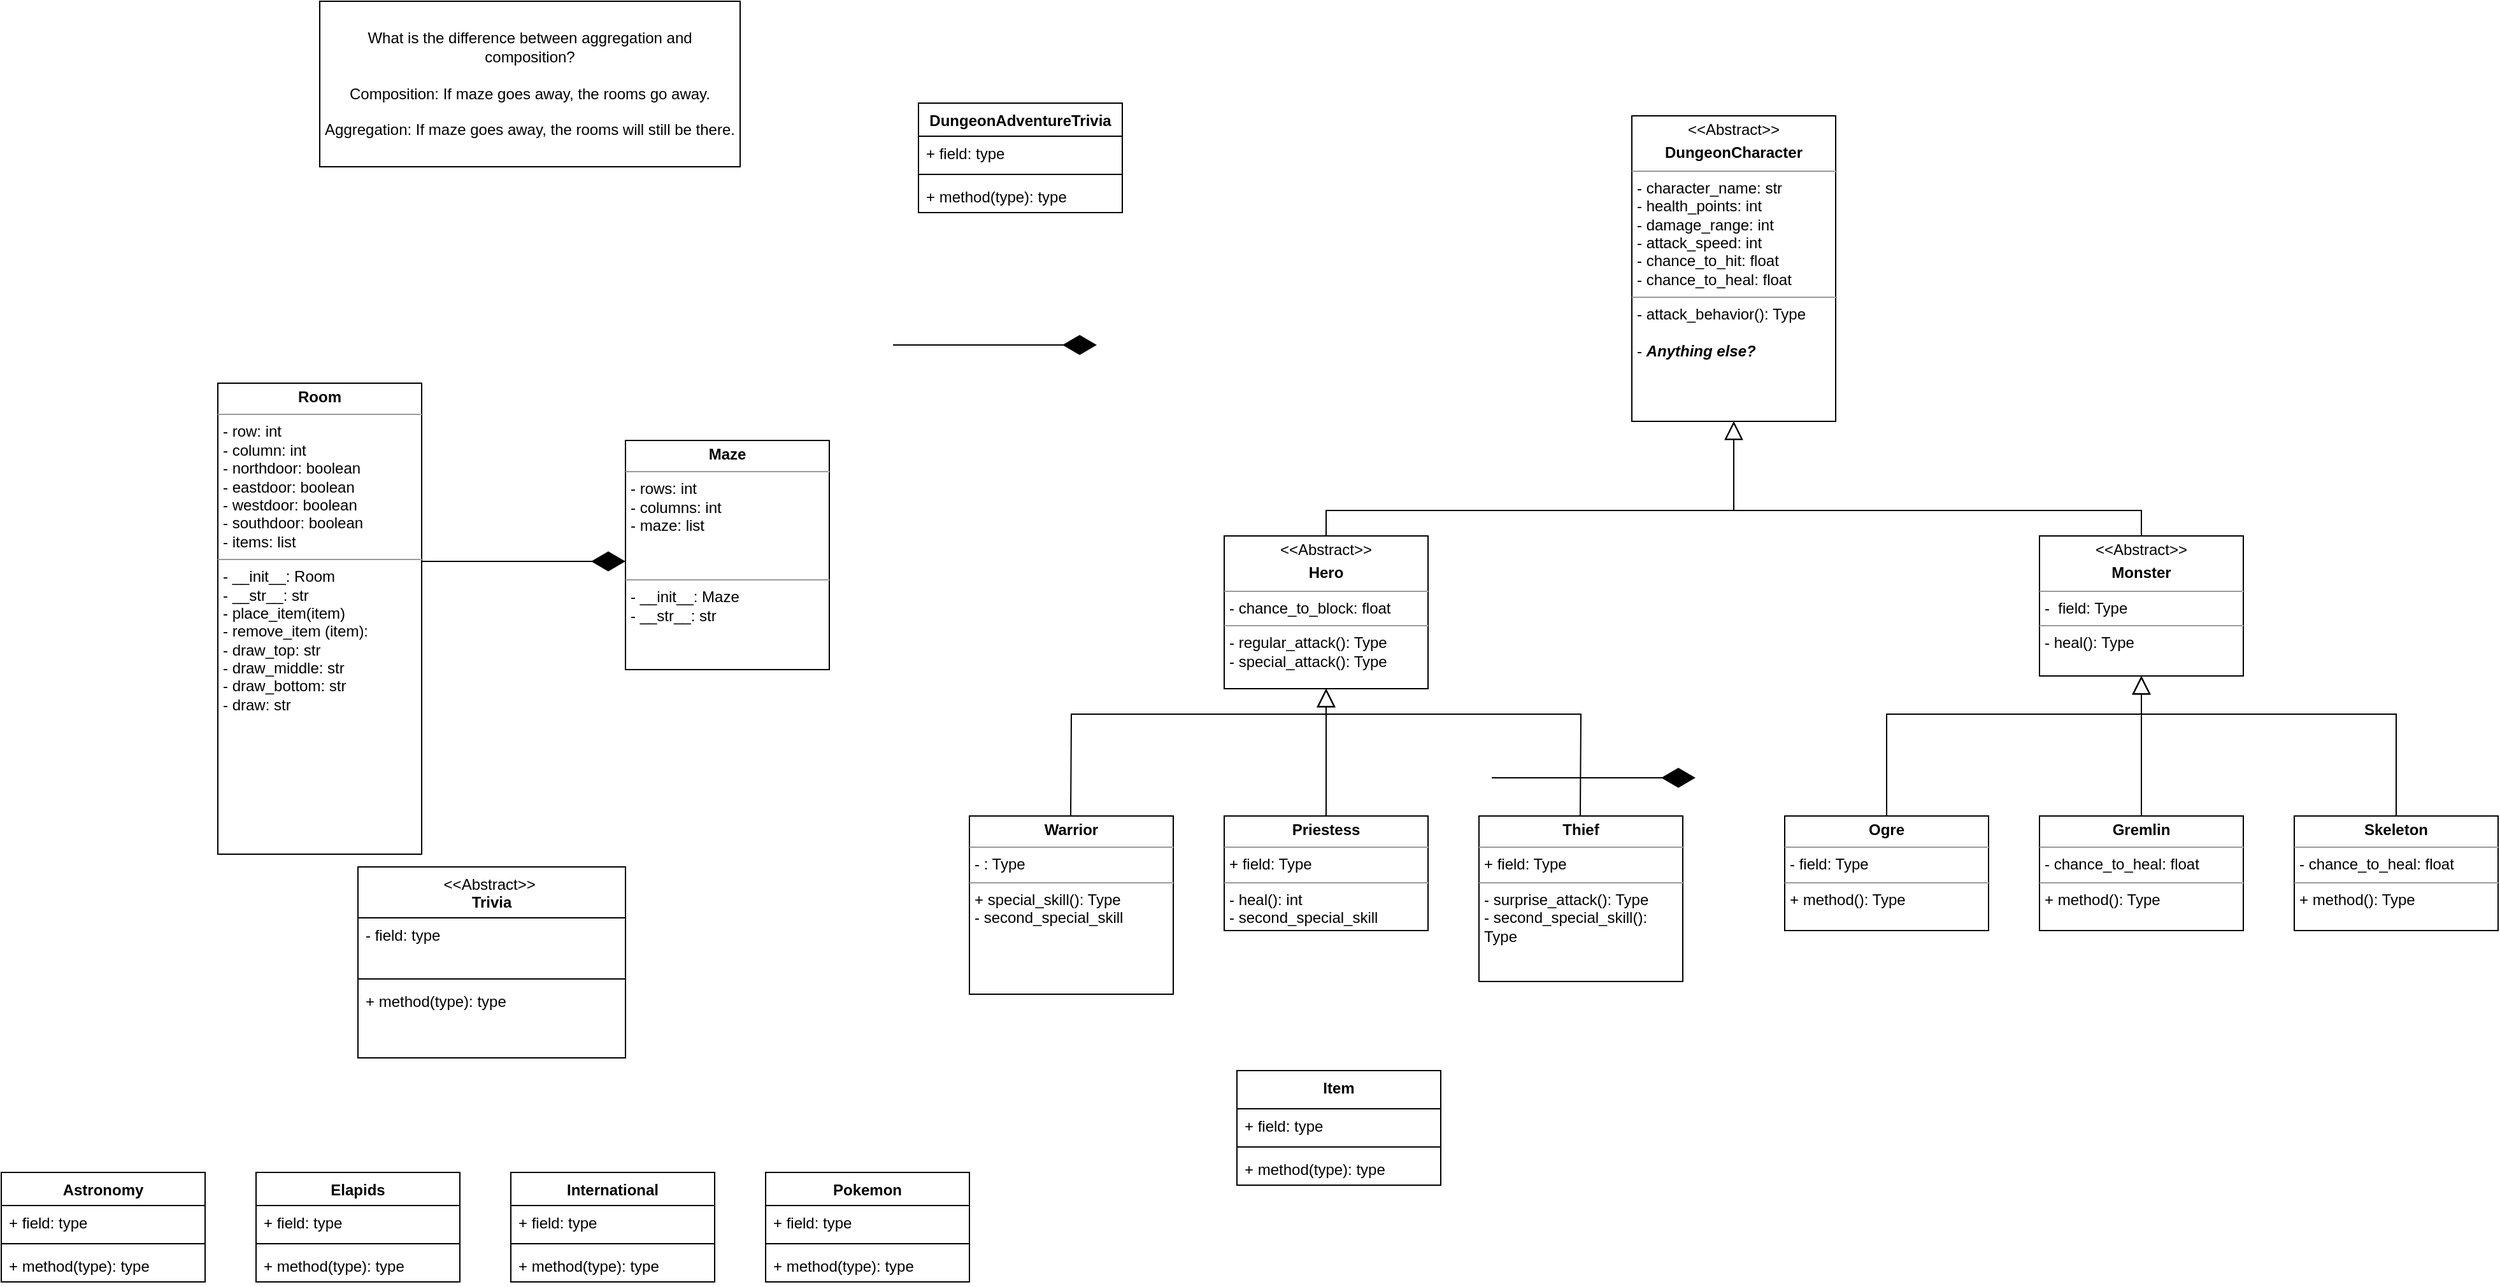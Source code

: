 <mxfile version="23.0.2" type="device">
  <diagram id="C5RBs43oDa-KdzZeNtuy" name="Page-1">
    <mxGraphModel dx="3328" dy="2013" grid="1" gridSize="10" guides="1" tooltips="1" connect="1" arrows="1" fold="1" page="1" pageScale="1" pageWidth="827" pageHeight="1169" math="0" shadow="0">
      <root>
        <mxCell id="WIyWlLk6GJQsqaUBKTNV-0" />
        <mxCell id="WIyWlLk6GJQsqaUBKTNV-1" parent="WIyWlLk6GJQsqaUBKTNV-0" />
        <mxCell id="2SQYG1B2E4VFdqfXbupN-0" value="&lt;p style=&quot;margin:0px;margin-top:4px;text-align:center;&quot;&gt;&lt;b&gt;Room&lt;/b&gt;&lt;/p&gt;&lt;hr size=&quot;1&quot;&gt;&lt;p style=&quot;margin:0px;margin-left:4px;&quot;&gt;- row: int&lt;/p&gt;&lt;p style=&quot;margin:0px;margin-left:4px;&quot;&gt;- column: int&lt;/p&gt;&lt;p style=&quot;margin:0px;margin-left:4px;&quot;&gt;- northdoor: boolean&lt;/p&gt;&lt;p style=&quot;margin:0px;margin-left:4px;&quot;&gt;- eastdoor: boolean&lt;/p&gt;&lt;p style=&quot;margin:0px;margin-left:4px;&quot;&gt;- westdoor: boolean&lt;/p&gt;&lt;p style=&quot;margin:0px;margin-left:4px;&quot;&gt;- southdoor: boolean&lt;/p&gt;&lt;p style=&quot;margin:0px;margin-left:4px;&quot;&gt;- items: list&lt;/p&gt;&lt;hr size=&quot;1&quot;&gt;&lt;p style=&quot;margin:0px;margin-left:4px;&quot;&gt;- __init__: Room&lt;/p&gt;&lt;p style=&quot;margin:0px;margin-left:4px;&quot;&gt;- __str__: str&lt;/p&gt;&lt;p style=&quot;margin:0px;margin-left:4px;&quot;&gt;- place_item(item)&lt;/p&gt;&lt;p style=&quot;margin:0px;margin-left:4px;&quot;&gt;- remove_item (item):&amp;nbsp;&lt;/p&gt;&lt;p style=&quot;margin:0px;margin-left:4px;&quot;&gt;- draw_top: str&lt;/p&gt;&lt;p style=&quot;margin:0px;margin-left:4px;&quot;&gt;- draw_middle: str&lt;/p&gt;&lt;p style=&quot;margin:0px;margin-left:4px;&quot;&gt;- draw_bottom: str&lt;/p&gt;&lt;p style=&quot;margin:0px;margin-left:4px;&quot;&gt;- draw: str&lt;/p&gt;&lt;p style=&quot;margin:0px;margin-left:4px;&quot;&gt;&lt;br&gt;&lt;/p&gt;&lt;p style=&quot;margin:0px;margin-left:4px;&quot;&gt;&lt;br&gt;&lt;/p&gt;&lt;p style=&quot;margin:0px;margin-left:4px;&quot;&gt;&lt;br&gt;&lt;/p&gt;" style="verticalAlign=top;align=left;overflow=fill;fontSize=12;fontFamily=Helvetica;html=1;whiteSpace=wrap;" parent="WIyWlLk6GJQsqaUBKTNV-1" vertex="1">
          <mxGeometry x="-750" y="60" width="160" height="370" as="geometry" />
        </mxCell>
        <mxCell id="2SQYG1B2E4VFdqfXbupN-1" value="&lt;p style=&quot;border-color: var(--border-color); margin: 4px 0px 0px; text-align: center;&quot;&gt;&amp;lt;&amp;lt;Abstract&amp;gt;&amp;gt;&lt;/p&gt;&lt;p style=&quot;margin:0px;margin-top:4px;text-align:center;&quot;&gt;&lt;b&gt;Hero&lt;/b&gt;&lt;/p&gt;&lt;hr size=&quot;1&quot;&gt;&lt;p style=&quot;margin:0px;margin-left:4px;&quot;&gt;- chance_to_block: float&lt;/p&gt;&lt;hr size=&quot;1&quot;&gt;&lt;p style=&quot;margin:0px;margin-left:4px;&quot;&gt;- regular_attack(): Type&lt;/p&gt;&lt;p style=&quot;margin:0px;margin-left:4px;&quot;&gt;- special_attack(): Type&lt;/p&gt;" style="verticalAlign=top;align=left;overflow=fill;fontSize=12;fontFamily=Helvetica;html=1;whiteSpace=wrap;" parent="WIyWlLk6GJQsqaUBKTNV-1" vertex="1">
          <mxGeometry x="40" y="180" width="160" height="120" as="geometry" />
        </mxCell>
        <mxCell id="2SQYG1B2E4VFdqfXbupN-7" value="&lt;p style=&quot;margin:0px;margin-top:4px;text-align:center;&quot;&gt;&lt;b&gt;Maze&lt;/b&gt;&lt;/p&gt;&lt;hr size=&quot;1&quot;&gt;&lt;p style=&quot;margin:0px;margin-left:4px;&quot;&gt;- rows: int&lt;/p&gt;&lt;p style=&quot;margin:0px;margin-left:4px;&quot;&gt;- columns: int&lt;/p&gt;&lt;p style=&quot;margin:0px;margin-left:4px;&quot;&gt;- maze: list&lt;/p&gt;&lt;p style=&quot;margin:0px;margin-left:4px;&quot;&gt;&lt;br&gt;&lt;/p&gt;&lt;p style=&quot;margin:0px;margin-left:4px;&quot;&gt;&lt;br&gt;&lt;/p&gt;&lt;hr size=&quot;1&quot;&gt;&lt;p style=&quot;margin:0px;margin-left:4px;&quot;&gt;- __init__: Maze&lt;/p&gt;&lt;p style=&quot;margin:0px;margin-left:4px;&quot;&gt;- __str__: str&lt;/p&gt;" style="verticalAlign=top;align=left;overflow=fill;fontSize=12;fontFamily=Helvetica;html=1;whiteSpace=wrap;" parent="WIyWlLk6GJQsqaUBKTNV-1" vertex="1">
          <mxGeometry x="-430" y="105" width="160" height="180" as="geometry" />
        </mxCell>
        <mxCell id="T3Q15eoxekqwQcmFbdD2-0" value="&lt;p style=&quot;margin:0px;margin-top:4px;text-align:center;&quot;&gt;&amp;lt;&amp;lt;Abstract&amp;gt;&amp;gt;&lt;/p&gt;&lt;p style=&quot;margin:0px;margin-top:4px;text-align:center;&quot;&gt;&lt;b&gt;DungeonCharacter&lt;/b&gt;&lt;/p&gt;&lt;hr size=&quot;1&quot;&gt;&lt;p style=&quot;margin:0px;margin-left:4px;&quot;&gt;- character_name: str&lt;/p&gt;&lt;p style=&quot;margin:0px;margin-left:4px;&quot;&gt;- health_points: int&lt;/p&gt;&lt;p style=&quot;margin:0px;margin-left:4px;&quot;&gt;- damage_range: int&lt;/p&gt;&lt;p style=&quot;margin:0px;margin-left:4px;&quot;&gt;- attack_speed: int&lt;/p&gt;&lt;p style=&quot;margin:0px;margin-left:4px;&quot;&gt;- chance_to_hit: float&lt;/p&gt;&lt;p style=&quot;margin:0px;margin-left:4px;&quot;&gt;- chance_to_heal: float&lt;/p&gt;&lt;hr size=&quot;1&quot;&gt;&lt;p style=&quot;margin:0px;margin-left:4px;&quot;&gt;- attack_behavior(): Type&lt;/p&gt;&lt;p style=&quot;margin:0px;margin-left:4px;&quot;&gt;&lt;br&gt;&lt;/p&gt;&lt;p style=&quot;margin:0px;margin-left:4px;&quot;&gt;- &lt;i&gt;&lt;b&gt;Anything else?&lt;/b&gt;&lt;/i&gt;&lt;/p&gt;" style="verticalAlign=top;align=left;overflow=fill;fontSize=12;fontFamily=Helvetica;html=1;whiteSpace=wrap;" parent="WIyWlLk6GJQsqaUBKTNV-1" vertex="1">
          <mxGeometry x="360" y="-150" width="160" height="240" as="geometry" />
        </mxCell>
        <mxCell id="T3Q15eoxekqwQcmFbdD2-1" value="" style="edgeStyle=none;html=1;endSize=12;endArrow=block;endFill=0;rounded=0;exitX=0.5;exitY=0;exitDx=0;exitDy=0;entryX=0.5;entryY=1;entryDx=0;entryDy=0;" parent="WIyWlLk6GJQsqaUBKTNV-1" source="2SQYG1B2E4VFdqfXbupN-1" target="T3Q15eoxekqwQcmFbdD2-0" edge="1">
          <mxGeometry width="160" relative="1" as="geometry">
            <mxPoint x="100" y="70" as="sourcePoint" />
            <mxPoint x="100" y="230" as="targetPoint" />
            <Array as="points">
              <mxPoint x="120" y="160" />
              <mxPoint x="440" y="160" />
            </Array>
          </mxGeometry>
        </mxCell>
        <mxCell id="T3Q15eoxekqwQcmFbdD2-3" value="&lt;p style=&quot;border-color: var(--border-color); margin: 4px 0px 0px; text-align: center;&quot;&gt;&amp;lt;&amp;lt;Abstract&amp;gt;&amp;gt;&lt;/p&gt;&lt;p style=&quot;margin:0px;margin-top:4px;text-align:center;&quot;&gt;&lt;b&gt;Monster&lt;/b&gt;&lt;/p&gt;&lt;hr size=&quot;1&quot;&gt;&lt;p style=&quot;margin:0px;margin-left:4px;&quot;&gt;-&amp;nbsp; field: Type&lt;/p&gt;&lt;hr size=&quot;1&quot;&gt;&lt;p style=&quot;margin:0px;margin-left:4px;&quot;&gt;- heal(): Type&lt;/p&gt;" style="verticalAlign=top;align=left;overflow=fill;fontSize=12;fontFamily=Helvetica;html=1;whiteSpace=wrap;" parent="WIyWlLk6GJQsqaUBKTNV-1" vertex="1">
          <mxGeometry x="680" y="180" width="160" height="110" as="geometry" />
        </mxCell>
        <mxCell id="T3Q15eoxekqwQcmFbdD2-4" value="" style="edgeStyle=none;html=1;endSize=12;endArrow=block;endFill=0;rounded=0;exitX=0.5;exitY=0;exitDx=0;exitDy=0;entryX=0.5;entryY=1;entryDx=0;entryDy=0;" parent="WIyWlLk6GJQsqaUBKTNV-1" source="T3Q15eoxekqwQcmFbdD2-3" target="T3Q15eoxekqwQcmFbdD2-0" edge="1">
          <mxGeometry width="160" relative="1" as="geometry">
            <mxPoint x="150" y="220" as="sourcePoint" />
            <mxPoint x="270" y="130" as="targetPoint" />
            <Array as="points">
              <mxPoint x="760" y="160" />
              <mxPoint x="440" y="160" />
            </Array>
          </mxGeometry>
        </mxCell>
        <mxCell id="T3Q15eoxekqwQcmFbdD2-5" value="&lt;p style=&quot;margin:0px;margin-top:4px;text-align:center;&quot;&gt;&lt;b&gt;Warrior&lt;/b&gt;&lt;/p&gt;&lt;hr size=&quot;1&quot;&gt;&lt;p style=&quot;margin:0px;margin-left:4px;&quot;&gt;-&amp;nbsp;: Type&lt;/p&gt;&lt;hr size=&quot;1&quot;&gt;&lt;p style=&quot;margin:0px;margin-left:4px;&quot;&gt;+ special_skill(): Type&lt;/p&gt;&lt;p style=&quot;margin:0px;margin-left:4px;&quot;&gt;- second_special_skill&lt;/p&gt;" style="verticalAlign=top;align=left;overflow=fill;fontSize=12;fontFamily=Helvetica;html=1;whiteSpace=wrap;" parent="WIyWlLk6GJQsqaUBKTNV-1" vertex="1">
          <mxGeometry x="-160" y="400" width="160" height="140" as="geometry" />
        </mxCell>
        <mxCell id="T3Q15eoxekqwQcmFbdD2-6" value="&lt;p style=&quot;margin:0px;margin-top:4px;text-align:center;&quot;&gt;&lt;b&gt;Priestess&lt;/b&gt;&lt;/p&gt;&lt;hr size=&quot;1&quot;&gt;&lt;p style=&quot;margin:0px;margin-left:4px;&quot;&gt;+ field: Type&lt;/p&gt;&lt;hr size=&quot;1&quot;&gt;&lt;p style=&quot;margin:0px;margin-left:4px;&quot;&gt;- heal(): int&lt;/p&gt;&lt;p style=&quot;margin:0px;margin-left:4px;&quot;&gt;- second_special_skill&lt;/p&gt;" style="verticalAlign=top;align=left;overflow=fill;fontSize=12;fontFamily=Helvetica;html=1;whiteSpace=wrap;" parent="WIyWlLk6GJQsqaUBKTNV-1" vertex="1">
          <mxGeometry x="40" y="400" width="160" height="90" as="geometry" />
        </mxCell>
        <mxCell id="T3Q15eoxekqwQcmFbdD2-7" value="&lt;p style=&quot;margin:0px;margin-top:4px;text-align:center;&quot;&gt;&lt;b&gt;Thief&lt;/b&gt;&lt;/p&gt;&lt;hr size=&quot;1&quot;&gt;&lt;p style=&quot;margin:0px;margin-left:4px;&quot;&gt;+ field: Type&lt;/p&gt;&lt;hr size=&quot;1&quot;&gt;&lt;p style=&quot;margin:0px;margin-left:4px;&quot;&gt;- surprise_attack(): Type&lt;/p&gt;&lt;p style=&quot;margin:0px;margin-left:4px;&quot;&gt;- second_special_skill(): Type&lt;/p&gt;" style="verticalAlign=top;align=left;overflow=fill;fontSize=12;fontFamily=Helvetica;html=1;whiteSpace=wrap;" parent="WIyWlLk6GJQsqaUBKTNV-1" vertex="1">
          <mxGeometry x="240" y="400" width="160" height="130" as="geometry" />
        </mxCell>
        <mxCell id="T3Q15eoxekqwQcmFbdD2-8" value="" style="edgeStyle=none;html=1;endSize=12;endArrow=block;endFill=0;rounded=0;entryX=0.5;entryY=1;entryDx=0;entryDy=0;exitX=0.5;exitY=0;exitDx=0;exitDy=0;" parent="WIyWlLk6GJQsqaUBKTNV-1" source="T3Q15eoxekqwQcmFbdD2-6" target="2SQYG1B2E4VFdqfXbupN-1" edge="1">
          <mxGeometry width="160" relative="1" as="geometry">
            <mxPoint x="310" y="270" as="sourcePoint" />
            <mxPoint x="470" y="270" as="targetPoint" />
          </mxGeometry>
        </mxCell>
        <mxCell id="T3Q15eoxekqwQcmFbdD2-9" value="" style="edgeStyle=none;html=1;endSize=12;endArrow=block;endFill=0;rounded=0;exitX=0.5;exitY=0;exitDx=0;exitDy=0;" parent="WIyWlLk6GJQsqaUBKTNV-1" edge="1">
          <mxGeometry width="160" relative="1" as="geometry">
            <mxPoint x="-80.5" y="400" as="sourcePoint" />
            <mxPoint x="120" y="300" as="targetPoint" />
            <Array as="points">
              <mxPoint x="-80" y="320" />
              <mxPoint x="120" y="320" />
            </Array>
          </mxGeometry>
        </mxCell>
        <mxCell id="T3Q15eoxekqwQcmFbdD2-10" value="&lt;p style=&quot;margin:0px;margin-top:4px;text-align:center;&quot;&gt;&lt;b&gt;Ogre&lt;/b&gt;&lt;/p&gt;&lt;hr size=&quot;1&quot;&gt;&lt;p style=&quot;margin:0px;margin-left:4px;&quot;&gt;- field: Type&lt;/p&gt;&lt;hr size=&quot;1&quot;&gt;&lt;p style=&quot;margin:0px;margin-left:4px;&quot;&gt;+ method(): Type&lt;/p&gt;" style="verticalAlign=top;align=left;overflow=fill;fontSize=12;fontFamily=Helvetica;html=1;whiteSpace=wrap;" parent="WIyWlLk6GJQsqaUBKTNV-1" vertex="1">
          <mxGeometry x="480" y="400" width="160" height="90" as="geometry" />
        </mxCell>
        <mxCell id="T3Q15eoxekqwQcmFbdD2-11" value="&lt;p style=&quot;margin:0px;margin-top:4px;text-align:center;&quot;&gt;&lt;b&gt;Gremlin&lt;/b&gt;&lt;/p&gt;&lt;hr size=&quot;1&quot;&gt;&lt;p style=&quot;margin:0px;margin-left:4px;&quot;&gt;- chance_to_heal: float&lt;br&gt;&lt;/p&gt;&lt;hr size=&quot;1&quot;&gt;&lt;p style=&quot;margin:0px;margin-left:4px;&quot;&gt;+ method(): Type&lt;/p&gt;" style="verticalAlign=top;align=left;overflow=fill;fontSize=12;fontFamily=Helvetica;html=1;whiteSpace=wrap;" parent="WIyWlLk6GJQsqaUBKTNV-1" vertex="1">
          <mxGeometry x="680" y="400" width="160" height="90" as="geometry" />
        </mxCell>
        <mxCell id="T3Q15eoxekqwQcmFbdD2-12" value="&lt;p style=&quot;margin:0px;margin-top:4px;text-align:center;&quot;&gt;&lt;b&gt;Skeleton&lt;/b&gt;&lt;/p&gt;&lt;hr size=&quot;1&quot;&gt;&lt;p style=&quot;margin:0px;margin-left:4px;&quot;&gt;- chance_to_heal: float&lt;br&gt;&lt;/p&gt;&lt;hr size=&quot;1&quot;&gt;&lt;p style=&quot;margin:0px;margin-left:4px;&quot;&gt;+ method(): Type&lt;/p&gt;" style="verticalAlign=top;align=left;overflow=fill;fontSize=12;fontFamily=Helvetica;html=1;whiteSpace=wrap;" parent="WIyWlLk6GJQsqaUBKTNV-1" vertex="1">
          <mxGeometry x="880" y="400" width="160" height="90" as="geometry" />
        </mxCell>
        <mxCell id="T3Q15eoxekqwQcmFbdD2-13" value="" style="edgeStyle=none;html=1;endSize=12;endArrow=block;endFill=0;rounded=0;exitX=0.5;exitY=0;exitDx=0;exitDy=0;entryX=0.5;entryY=1;entryDx=0;entryDy=0;" parent="WIyWlLk6GJQsqaUBKTNV-1" target="T3Q15eoxekqwQcmFbdD2-3" edge="1">
          <mxGeometry width="160" relative="1" as="geometry">
            <mxPoint x="760" y="400" as="sourcePoint" />
            <mxPoint x="770" y="320" as="targetPoint" />
          </mxGeometry>
        </mxCell>
        <mxCell id="T3Q15eoxekqwQcmFbdD2-14" value="" style="edgeStyle=elbowEdgeStyle;html=1;endSize=12;endArrow=block;endFill=0;rounded=0;exitX=0.5;exitY=0;exitDx=0;exitDy=0;elbow=vertical;entryX=0.5;entryY=1;entryDx=0;entryDy=0;" parent="WIyWlLk6GJQsqaUBKTNV-1" target="T3Q15eoxekqwQcmFbdD2-3" edge="1">
          <mxGeometry width="160" relative="1" as="geometry">
            <mxPoint x="560" y="400" as="sourcePoint" />
            <mxPoint x="800" y="300" as="targetPoint" />
            <Array as="points">
              <mxPoint x="660.5" y="320" />
            </Array>
          </mxGeometry>
        </mxCell>
        <mxCell id="T3Q15eoxekqwQcmFbdD2-15" value="" style="edgeStyle=none;html=1;endSize=12;endArrow=block;endFill=0;rounded=0;exitX=0.5;exitY=0;exitDx=0;exitDy=0;entryX=0.5;entryY=1;entryDx=0;entryDy=0;" parent="WIyWlLk6GJQsqaUBKTNV-1" source="T3Q15eoxekqwQcmFbdD2-12" target="T3Q15eoxekqwQcmFbdD2-3" edge="1">
          <mxGeometry width="160" relative="1" as="geometry">
            <mxPoint x="999.5" y="400" as="sourcePoint" />
            <mxPoint x="800" y="290" as="targetPoint" />
            <Array as="points">
              <mxPoint x="960" y="320" />
              <mxPoint x="760" y="320" />
            </Array>
          </mxGeometry>
        </mxCell>
        <mxCell id="T3Q15eoxekqwQcmFbdD2-16" value="" style="edgeStyle=none;html=1;endSize=12;endArrow=block;endFill=0;rounded=0;exitX=0.5;exitY=0;exitDx=0;exitDy=0;" parent="WIyWlLk6GJQsqaUBKTNV-1" edge="1">
          <mxGeometry width="160" relative="1" as="geometry">
            <mxPoint x="319.5" y="400" as="sourcePoint" />
            <mxPoint x="120" y="300" as="targetPoint" />
            <Array as="points">
              <mxPoint x="320" y="320" />
              <mxPoint x="120" y="320" />
            </Array>
          </mxGeometry>
        </mxCell>
        <mxCell id="T3Q15eoxekqwQcmFbdD2-17" value="DungeonAdventureTrivia" style="swimlane;fontStyle=1;align=center;verticalAlign=top;childLayout=stackLayout;horizontal=1;startSize=26;horizontalStack=0;resizeParent=1;resizeParentMax=0;resizeLast=0;collapsible=1;marginBottom=0;whiteSpace=wrap;html=1;" parent="WIyWlLk6GJQsqaUBKTNV-1" vertex="1">
          <mxGeometry x="-200" y="-160" width="160" height="86" as="geometry">
            <mxRectangle x="-130" y="630" width="100" height="30" as="alternateBounds" />
          </mxGeometry>
        </mxCell>
        <mxCell id="T3Q15eoxekqwQcmFbdD2-18" value="+ field: type" style="text;strokeColor=none;fillColor=none;align=left;verticalAlign=top;spacingLeft=4;spacingRight=4;overflow=hidden;rotatable=0;points=[[0,0.5],[1,0.5]];portConstraint=eastwest;whiteSpace=wrap;html=1;" parent="T3Q15eoxekqwQcmFbdD2-17" vertex="1">
          <mxGeometry y="26" width="160" height="26" as="geometry" />
        </mxCell>
        <mxCell id="T3Q15eoxekqwQcmFbdD2-19" value="" style="line;strokeWidth=1;fillColor=none;align=left;verticalAlign=middle;spacingTop=-1;spacingLeft=3;spacingRight=3;rotatable=0;labelPosition=right;points=[];portConstraint=eastwest;strokeColor=inherit;" parent="T3Q15eoxekqwQcmFbdD2-17" vertex="1">
          <mxGeometry y="52" width="160" height="8" as="geometry" />
        </mxCell>
        <mxCell id="T3Q15eoxekqwQcmFbdD2-20" value="+ method(type): type" style="text;strokeColor=none;fillColor=none;align=left;verticalAlign=top;spacingLeft=4;spacingRight=4;overflow=hidden;rotatable=0;points=[[0,0.5],[1,0.5]];portConstraint=eastwest;whiteSpace=wrap;html=1;" parent="T3Q15eoxekqwQcmFbdD2-17" vertex="1">
          <mxGeometry y="60" width="160" height="26" as="geometry" />
        </mxCell>
        <mxCell id="T3Q15eoxekqwQcmFbdD2-21" value="&lt;span style=&quot;font-weight: normal;&quot;&gt;&amp;lt;&amp;lt;Abstract&amp;gt;&amp;gt;&amp;nbsp;&lt;/span&gt;&lt;br&gt;Trivia" style="swimlane;fontStyle=1;align=center;verticalAlign=top;childLayout=stackLayout;horizontal=1;startSize=40;horizontalStack=0;resizeParent=1;resizeParentMax=0;resizeLast=0;collapsible=1;marginBottom=0;whiteSpace=wrap;html=1;" parent="WIyWlLk6GJQsqaUBKTNV-1" vertex="1">
          <mxGeometry x="-640" y="440" width="210" height="150" as="geometry">
            <mxRectangle x="-130" y="630" width="100" height="30" as="alternateBounds" />
          </mxGeometry>
        </mxCell>
        <mxCell id="T3Q15eoxekqwQcmFbdD2-22" value="- field: type" style="text;strokeColor=none;fillColor=none;align=left;verticalAlign=top;spacingLeft=4;spacingRight=4;overflow=hidden;rotatable=0;points=[[0,0.5],[1,0.5]];portConstraint=eastwest;whiteSpace=wrap;html=1;" parent="T3Q15eoxekqwQcmFbdD2-21" vertex="1">
          <mxGeometry y="40" width="210" height="44" as="geometry" />
        </mxCell>
        <mxCell id="T3Q15eoxekqwQcmFbdD2-23" value="" style="line;strokeWidth=1;fillColor=none;align=left;verticalAlign=middle;spacingTop=-1;spacingLeft=3;spacingRight=3;rotatable=0;labelPosition=right;points=[];portConstraint=eastwest;strokeColor=inherit;" parent="T3Q15eoxekqwQcmFbdD2-21" vertex="1">
          <mxGeometry y="84" width="210" height="8" as="geometry" />
        </mxCell>
        <mxCell id="T3Q15eoxekqwQcmFbdD2-24" value="+ method(type): type" style="text;strokeColor=none;fillColor=none;align=left;verticalAlign=top;spacingLeft=4;spacingRight=4;overflow=hidden;rotatable=0;points=[[0,0.5],[1,0.5]];portConstraint=eastwest;whiteSpace=wrap;html=1;" parent="T3Q15eoxekqwQcmFbdD2-21" vertex="1">
          <mxGeometry y="92" width="210" height="58" as="geometry" />
        </mxCell>
        <mxCell id="T3Q15eoxekqwQcmFbdD2-25" value="Elapids" style="swimlane;fontStyle=1;align=center;verticalAlign=top;childLayout=stackLayout;horizontal=1;startSize=26;horizontalStack=0;resizeParent=1;resizeParentMax=0;resizeLast=0;collapsible=1;marginBottom=0;whiteSpace=wrap;html=1;" parent="WIyWlLk6GJQsqaUBKTNV-1" vertex="1">
          <mxGeometry x="-720" y="680" width="160" height="86" as="geometry" />
        </mxCell>
        <mxCell id="T3Q15eoxekqwQcmFbdD2-26" value="+ field: type" style="text;strokeColor=none;fillColor=none;align=left;verticalAlign=top;spacingLeft=4;spacingRight=4;overflow=hidden;rotatable=0;points=[[0,0.5],[1,0.5]];portConstraint=eastwest;whiteSpace=wrap;html=1;" parent="T3Q15eoxekqwQcmFbdD2-25" vertex="1">
          <mxGeometry y="26" width="160" height="26" as="geometry" />
        </mxCell>
        <mxCell id="T3Q15eoxekqwQcmFbdD2-27" value="" style="line;strokeWidth=1;fillColor=none;align=left;verticalAlign=middle;spacingTop=-1;spacingLeft=3;spacingRight=3;rotatable=0;labelPosition=right;points=[];portConstraint=eastwest;strokeColor=inherit;" parent="T3Q15eoxekqwQcmFbdD2-25" vertex="1">
          <mxGeometry y="52" width="160" height="8" as="geometry" />
        </mxCell>
        <mxCell id="T3Q15eoxekqwQcmFbdD2-28" value="+ method(type): type" style="text;strokeColor=none;fillColor=none;align=left;verticalAlign=top;spacingLeft=4;spacingRight=4;overflow=hidden;rotatable=0;points=[[0,0.5],[1,0.5]];portConstraint=eastwest;whiteSpace=wrap;html=1;" parent="T3Q15eoxekqwQcmFbdD2-25" vertex="1">
          <mxGeometry y="60" width="160" height="26" as="geometry" />
        </mxCell>
        <mxCell id="T3Q15eoxekqwQcmFbdD2-29" value="International" style="swimlane;fontStyle=1;align=center;verticalAlign=top;childLayout=stackLayout;horizontal=1;startSize=26;horizontalStack=0;resizeParent=1;resizeParentMax=0;resizeLast=0;collapsible=1;marginBottom=0;whiteSpace=wrap;html=1;" parent="WIyWlLk6GJQsqaUBKTNV-1" vertex="1">
          <mxGeometry x="-520" y="680" width="160" height="86" as="geometry" />
        </mxCell>
        <mxCell id="T3Q15eoxekqwQcmFbdD2-30" value="+ field: type" style="text;strokeColor=none;fillColor=none;align=left;verticalAlign=top;spacingLeft=4;spacingRight=4;overflow=hidden;rotatable=0;points=[[0,0.5],[1,0.5]];portConstraint=eastwest;whiteSpace=wrap;html=1;" parent="T3Q15eoxekqwQcmFbdD2-29" vertex="1">
          <mxGeometry y="26" width="160" height="26" as="geometry" />
        </mxCell>
        <mxCell id="T3Q15eoxekqwQcmFbdD2-31" value="" style="line;strokeWidth=1;fillColor=none;align=left;verticalAlign=middle;spacingTop=-1;spacingLeft=3;spacingRight=3;rotatable=0;labelPosition=right;points=[];portConstraint=eastwest;strokeColor=inherit;" parent="T3Q15eoxekqwQcmFbdD2-29" vertex="1">
          <mxGeometry y="52" width="160" height="8" as="geometry" />
        </mxCell>
        <mxCell id="T3Q15eoxekqwQcmFbdD2-32" value="+ method(type): type" style="text;strokeColor=none;fillColor=none;align=left;verticalAlign=top;spacingLeft=4;spacingRight=4;overflow=hidden;rotatable=0;points=[[0,0.5],[1,0.5]];portConstraint=eastwest;whiteSpace=wrap;html=1;" parent="T3Q15eoxekqwQcmFbdD2-29" vertex="1">
          <mxGeometry y="60" width="160" height="26" as="geometry" />
        </mxCell>
        <mxCell id="T3Q15eoxekqwQcmFbdD2-34" value="Pokemon" style="swimlane;fontStyle=1;align=center;verticalAlign=top;childLayout=stackLayout;horizontal=1;startSize=26;horizontalStack=0;resizeParent=1;resizeParentMax=0;resizeLast=0;collapsible=1;marginBottom=0;whiteSpace=wrap;html=1;" parent="WIyWlLk6GJQsqaUBKTNV-1" vertex="1">
          <mxGeometry x="-320" y="680" width="160" height="86" as="geometry" />
        </mxCell>
        <mxCell id="T3Q15eoxekqwQcmFbdD2-35" value="+ field: type" style="text;strokeColor=none;fillColor=none;align=left;verticalAlign=top;spacingLeft=4;spacingRight=4;overflow=hidden;rotatable=0;points=[[0,0.5],[1,0.5]];portConstraint=eastwest;whiteSpace=wrap;html=1;" parent="T3Q15eoxekqwQcmFbdD2-34" vertex="1">
          <mxGeometry y="26" width="160" height="26" as="geometry" />
        </mxCell>
        <mxCell id="T3Q15eoxekqwQcmFbdD2-36" value="" style="line;strokeWidth=1;fillColor=none;align=left;verticalAlign=middle;spacingTop=-1;spacingLeft=3;spacingRight=3;rotatable=0;labelPosition=right;points=[];portConstraint=eastwest;strokeColor=inherit;" parent="T3Q15eoxekqwQcmFbdD2-34" vertex="1">
          <mxGeometry y="52" width="160" height="8" as="geometry" />
        </mxCell>
        <mxCell id="T3Q15eoxekqwQcmFbdD2-37" value="+ method(type): type" style="text;strokeColor=none;fillColor=none;align=left;verticalAlign=top;spacingLeft=4;spacingRight=4;overflow=hidden;rotatable=0;points=[[0,0.5],[1,0.5]];portConstraint=eastwest;whiteSpace=wrap;html=1;" parent="T3Q15eoxekqwQcmFbdD2-34" vertex="1">
          <mxGeometry y="60" width="160" height="26" as="geometry" />
        </mxCell>
        <mxCell id="T3Q15eoxekqwQcmFbdD2-38" value="Astronomy" style="swimlane;fontStyle=1;align=center;verticalAlign=top;childLayout=stackLayout;horizontal=1;startSize=26;horizontalStack=0;resizeParent=1;resizeParentMax=0;resizeLast=0;collapsible=1;marginBottom=0;whiteSpace=wrap;html=1;" parent="WIyWlLk6GJQsqaUBKTNV-1" vertex="1">
          <mxGeometry x="-920" y="680" width="160" height="86" as="geometry" />
        </mxCell>
        <mxCell id="T3Q15eoxekqwQcmFbdD2-39" value="+ field: type" style="text;strokeColor=none;fillColor=none;align=left;verticalAlign=top;spacingLeft=4;spacingRight=4;overflow=hidden;rotatable=0;points=[[0,0.5],[1,0.5]];portConstraint=eastwest;whiteSpace=wrap;html=1;" parent="T3Q15eoxekqwQcmFbdD2-38" vertex="1">
          <mxGeometry y="26" width="160" height="26" as="geometry" />
        </mxCell>
        <mxCell id="T3Q15eoxekqwQcmFbdD2-40" value="" style="line;strokeWidth=1;fillColor=none;align=left;verticalAlign=middle;spacingTop=-1;spacingLeft=3;spacingRight=3;rotatable=0;labelPosition=right;points=[];portConstraint=eastwest;strokeColor=inherit;" parent="T3Q15eoxekqwQcmFbdD2-38" vertex="1">
          <mxGeometry y="52" width="160" height="8" as="geometry" />
        </mxCell>
        <mxCell id="T3Q15eoxekqwQcmFbdD2-41" value="+ method(type): type" style="text;strokeColor=none;fillColor=none;align=left;verticalAlign=top;spacingLeft=4;spacingRight=4;overflow=hidden;rotatable=0;points=[[0,0.5],[1,0.5]];portConstraint=eastwest;whiteSpace=wrap;html=1;" parent="T3Q15eoxekqwQcmFbdD2-38" vertex="1">
          <mxGeometry y="60" width="160" height="26" as="geometry" />
        </mxCell>
        <mxCell id="T3Q15eoxekqwQcmFbdD2-42" value="Item" style="swimlane;fontStyle=1;align=center;verticalAlign=top;childLayout=stackLayout;horizontal=1;startSize=30;horizontalStack=0;resizeParent=1;resizeParentMax=0;resizeLast=0;collapsible=1;marginBottom=0;whiteSpace=wrap;html=1;" parent="WIyWlLk6GJQsqaUBKTNV-1" vertex="1">
          <mxGeometry x="50" y="600" width="160" height="90" as="geometry" />
        </mxCell>
        <mxCell id="T3Q15eoxekqwQcmFbdD2-43" value="+ field: type" style="text;strokeColor=none;fillColor=none;align=left;verticalAlign=top;spacingLeft=4;spacingRight=4;overflow=hidden;rotatable=0;points=[[0,0.5],[1,0.5]];portConstraint=eastwest;whiteSpace=wrap;html=1;" parent="T3Q15eoxekqwQcmFbdD2-42" vertex="1">
          <mxGeometry y="30" width="160" height="26" as="geometry" />
        </mxCell>
        <mxCell id="T3Q15eoxekqwQcmFbdD2-44" value="" style="line;strokeWidth=1;fillColor=none;align=left;verticalAlign=middle;spacingTop=-1;spacingLeft=3;spacingRight=3;rotatable=0;labelPosition=right;points=[];portConstraint=eastwest;strokeColor=inherit;" parent="T3Q15eoxekqwQcmFbdD2-42" vertex="1">
          <mxGeometry y="56" width="160" height="8" as="geometry" />
        </mxCell>
        <mxCell id="T3Q15eoxekqwQcmFbdD2-45" value="+ method(type): type&lt;br&gt;&lt;br&gt;&lt;br&gt;&lt;i&gt;Figure out items and pillars&lt;/i&gt;" style="text;strokeColor=none;fillColor=none;align=left;verticalAlign=top;spacingLeft=4;spacingRight=4;overflow=hidden;rotatable=0;points=[[0,0.5],[1,0.5]];portConstraint=eastwest;whiteSpace=wrap;html=1;" parent="T3Q15eoxekqwQcmFbdD2-42" vertex="1">
          <mxGeometry y="64" width="160" height="26" as="geometry" />
        </mxCell>
        <mxCell id="IG9ms7bhxWijOEGLaOA6-0" value="" style="endArrow=diamondThin;endFill=1;endSize=24;html=1;rounded=0;" edge="1" parent="WIyWlLk6GJQsqaUBKTNV-1">
          <mxGeometry width="160" relative="1" as="geometry">
            <mxPoint x="250" y="370" as="sourcePoint" />
            <mxPoint x="410" y="370" as="targetPoint" />
          </mxGeometry>
        </mxCell>
        <mxCell id="IG9ms7bhxWijOEGLaOA6-1" value="" style="endArrow=diamondThin;endFill=1;endSize=24;html=1;rounded=0;" edge="1" parent="WIyWlLk6GJQsqaUBKTNV-1">
          <mxGeometry width="160" relative="1" as="geometry">
            <mxPoint x="-220" y="30" as="sourcePoint" />
            <mxPoint x="-60" y="30" as="targetPoint" />
          </mxGeometry>
        </mxCell>
        <mxCell id="IG9ms7bhxWijOEGLaOA6-2" value="" style="endArrow=diamondThin;endFill=1;endSize=24;html=1;rounded=0;" edge="1" parent="WIyWlLk6GJQsqaUBKTNV-1">
          <mxGeometry width="160" relative="1" as="geometry">
            <mxPoint x="-590" y="200" as="sourcePoint" />
            <mxPoint x="-430" y="200" as="targetPoint" />
          </mxGeometry>
        </mxCell>
        <mxCell id="IG9ms7bhxWijOEGLaOA6-3" value="What is the difference between aggregation and composition?&lt;br&gt;&lt;br&gt;Composition: If maze goes away, the rooms go away.&lt;br&gt;&lt;br&gt;Aggregation: If maze goes away, the rooms will still be there." style="html=1;whiteSpace=wrap;" vertex="1" parent="WIyWlLk6GJQsqaUBKTNV-1">
          <mxGeometry x="-670" y="-240" width="330" height="130" as="geometry" />
        </mxCell>
      </root>
    </mxGraphModel>
  </diagram>
</mxfile>
